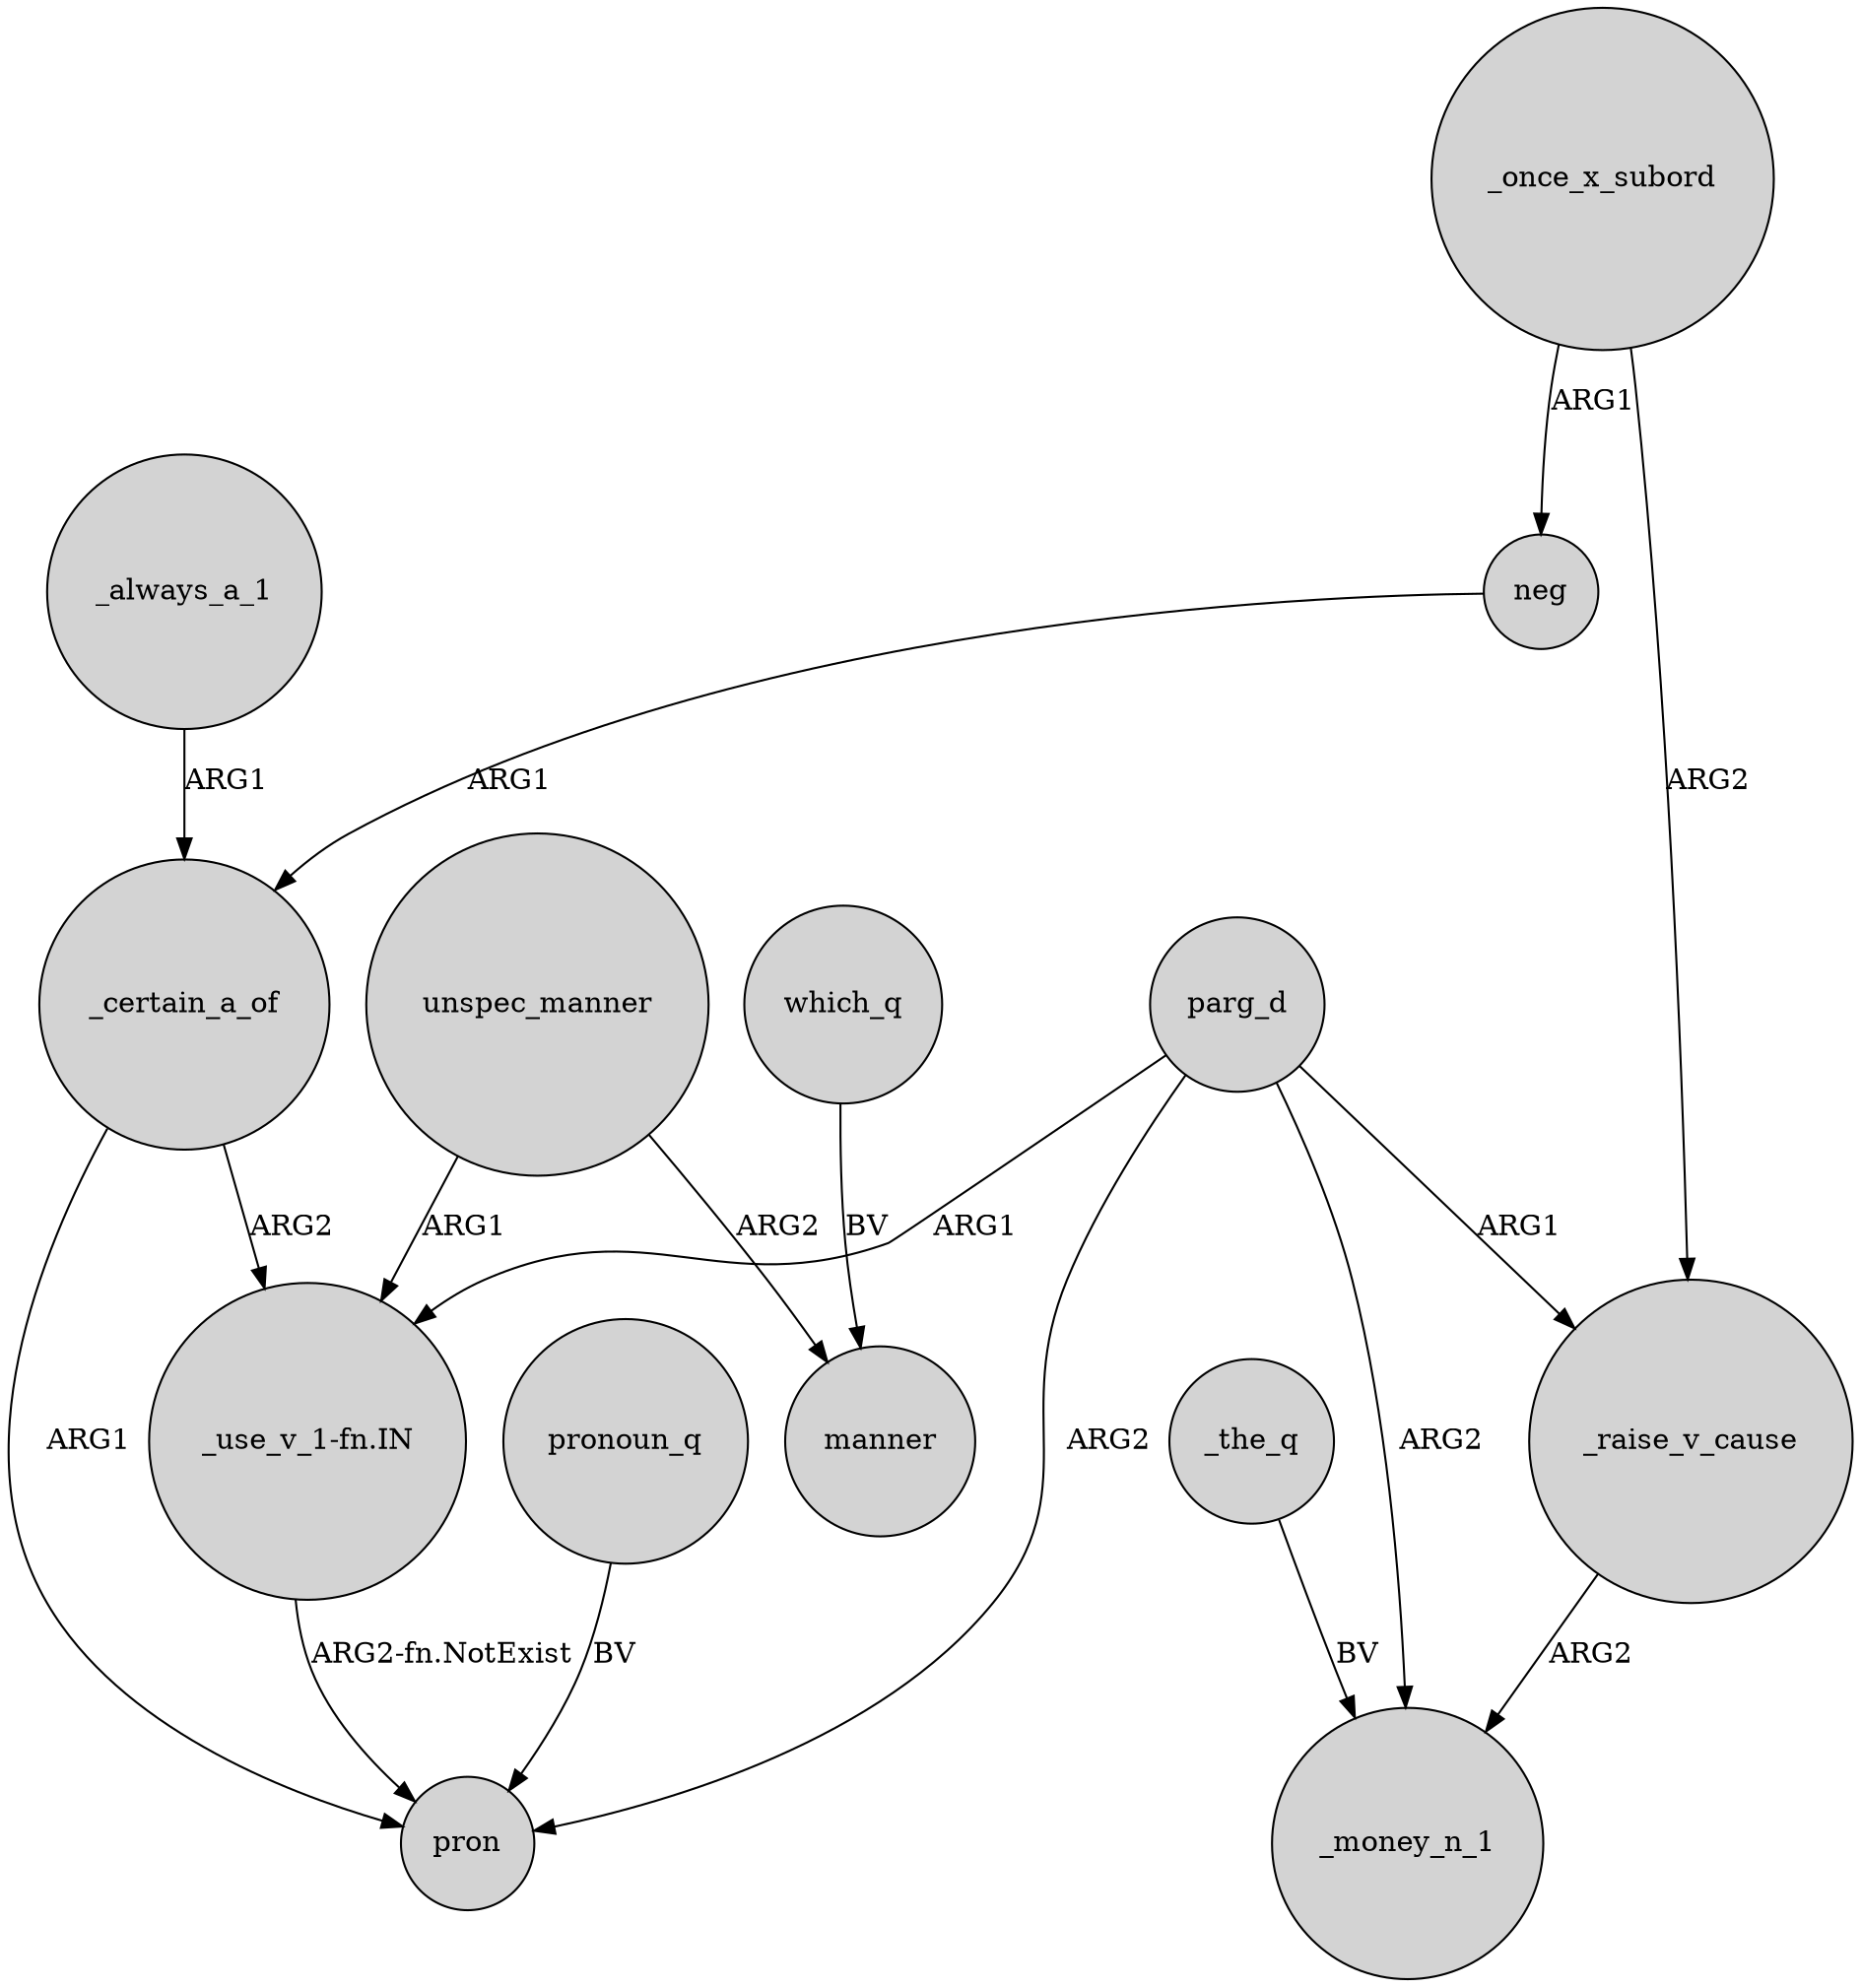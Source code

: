 digraph {
	node [shape=circle style=filled]
	_once_x_subord -> neg [label=ARG1]
	"_use_v_1-fn.IN" -> pron [label="ARG2-fn.NotExist"]
	_always_a_1 -> _certain_a_of [label=ARG1]
	parg_d -> "_use_v_1-fn.IN" [label=ARG1]
	_certain_a_of -> pron [label=ARG1]
	parg_d -> _raise_v_cause [label=ARG1]
	_the_q -> _money_n_1 [label=BV]
	_raise_v_cause -> _money_n_1 [label=ARG2]
	unspec_manner -> "_use_v_1-fn.IN" [label=ARG1]
	which_q -> manner [label=BV]
	_once_x_subord -> _raise_v_cause [label=ARG2]
	_certain_a_of -> "_use_v_1-fn.IN" [label=ARG2]
	unspec_manner -> manner [label=ARG2]
	parg_d -> pron [label=ARG2]
	neg -> _certain_a_of [label=ARG1]
	parg_d -> _money_n_1 [label=ARG2]
	pronoun_q -> pron [label=BV]
}
